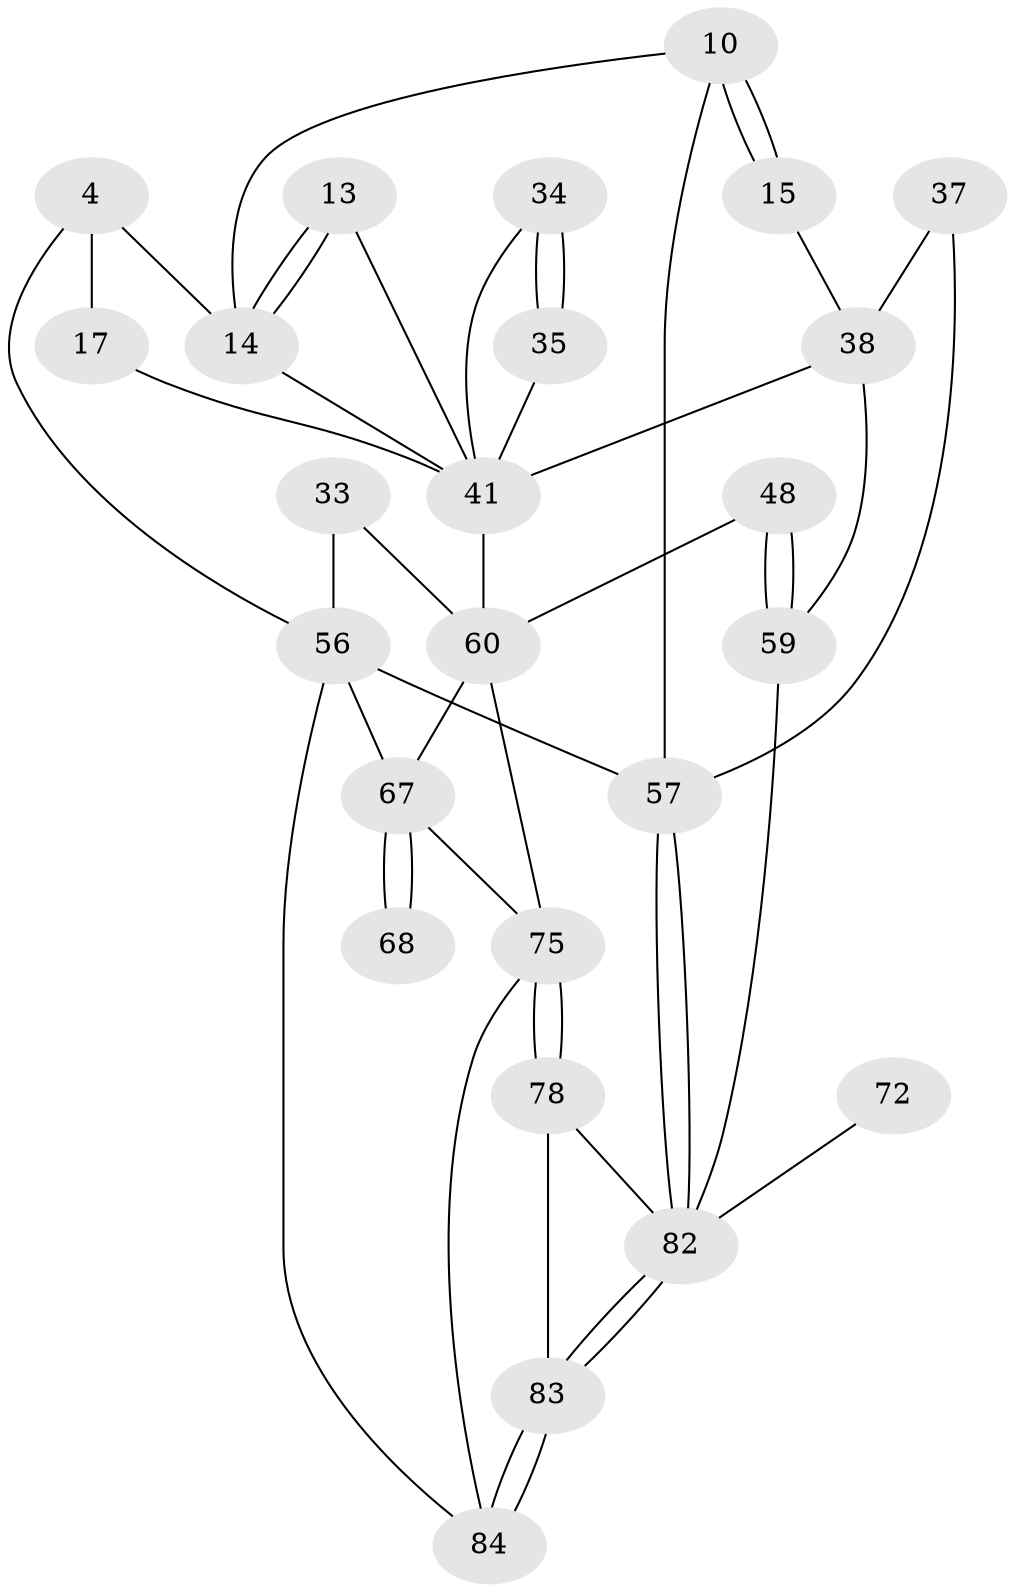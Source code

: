 // original degree distribution, {3: 0.023809523809523808, 6: 0.2261904761904762, 5: 0.5, 4: 0.25}
// Generated by graph-tools (version 1.1) at 2025/05/03/04/25 22:05:09]
// undirected, 25 vertices, 48 edges
graph export_dot {
graph [start="1"]
  node [color=gray90,style=filled];
  4 [pos="+0.10815464033347463+0"];
  10 [pos="+0.8543149913031468+0.05220116019517807",super="+8"];
  13 [pos="+0.6250512252671782+0.21024525826586454"];
  14 [pos="+0.5228851208600638+0.03416374946320813",super="+9"];
  15 [pos="+0.8158691329461474+0.08643882339201911"];
  17 [pos="+0.23965147852575225+0",super="+16"];
  33 [pos="+0+0.24498557641259575"];
  34 [pos="+0.4219886229895646+0.2418847087040183"];
  35 [pos="+0.3030497816021335+0.33407895487930184",super="+28+29"];
  37 [pos="+1+0.2964681252571055",super="+22"];
  38 [pos="+0.974527901011666+0.30195402644033653",super="+24+23+25"];
  41 [pos="+0.27656027335448624+0.38459618374978766",super="+40+36+26+30+27+31+21"];
  48 [pos="+0.5541004169077003+0.5490692586871432"];
  56 [pos="+0+1",super="+3"];
  57 [pos="+1+1",super="+2+12+39"];
  59 [pos="+0.7559482974242596+0.744683460701057",super="+47+43+44"];
  60 [pos="+0.21367127015052406+0.5909331159447291",super="+53+52"];
  67 [pos="+0.12237683784794885+0.8197377638210542",super="+55+54+62"];
  68 [pos="+0.11812691716124356+0.7903644817795556"];
  72 [pos="+0.8400871933593713+0.7982897898820258"];
  75 [pos="+0.42843472927673637+0.9651431607371755",super="+64+63+66"];
  78 [pos="+0.5523595835178673+0.9072349717132767",super="+71+70"];
  82 [pos="+0.7996502250604995+1",super="+81+74+73"];
  83 [pos="+0.7102909902100654+1",super="+79+80"];
  84 [pos="+0.5821133525722881+1",super="+76+77"];
  4 -- 14;
  4 -- 56;
  4 -- 17;
  10 -- 15 [weight=2];
  10 -- 15;
  10 -- 57 [weight=2];
  10 -- 14;
  13 -- 14 [weight=2];
  13 -- 14;
  13 -- 41;
  14 -- 41;
  15 -- 38;
  17 -- 41 [weight=3];
  33 -- 56;
  33 -- 60 [weight=2];
  34 -- 35 [weight=2];
  34 -- 35;
  34 -- 41;
  35 -- 41 [weight=3];
  37 -- 38 [weight=2];
  37 -- 57 [weight=2];
  38 -- 59 [weight=2];
  38 -- 41;
  41 -- 60 [weight=3];
  48 -- 59 [weight=2];
  48 -- 59;
  48 -- 60;
  56 -- 57 [weight=2];
  56 -- 84;
  56 -- 67;
  57 -- 82 [weight=3];
  57 -- 82;
  59 -- 82 [weight=2];
  60 -- 75 [weight=2];
  60 -- 67 [weight=2];
  67 -- 68 [weight=3];
  67 -- 68;
  67 -- 75;
  72 -- 82 [weight=3];
  75 -- 78 [weight=2];
  75 -- 78;
  75 -- 84 [weight=2];
  78 -- 83 [weight=2];
  78 -- 82;
  82 -- 83;
  82 -- 83;
  83 -- 84 [weight=2];
  83 -- 84;
}
